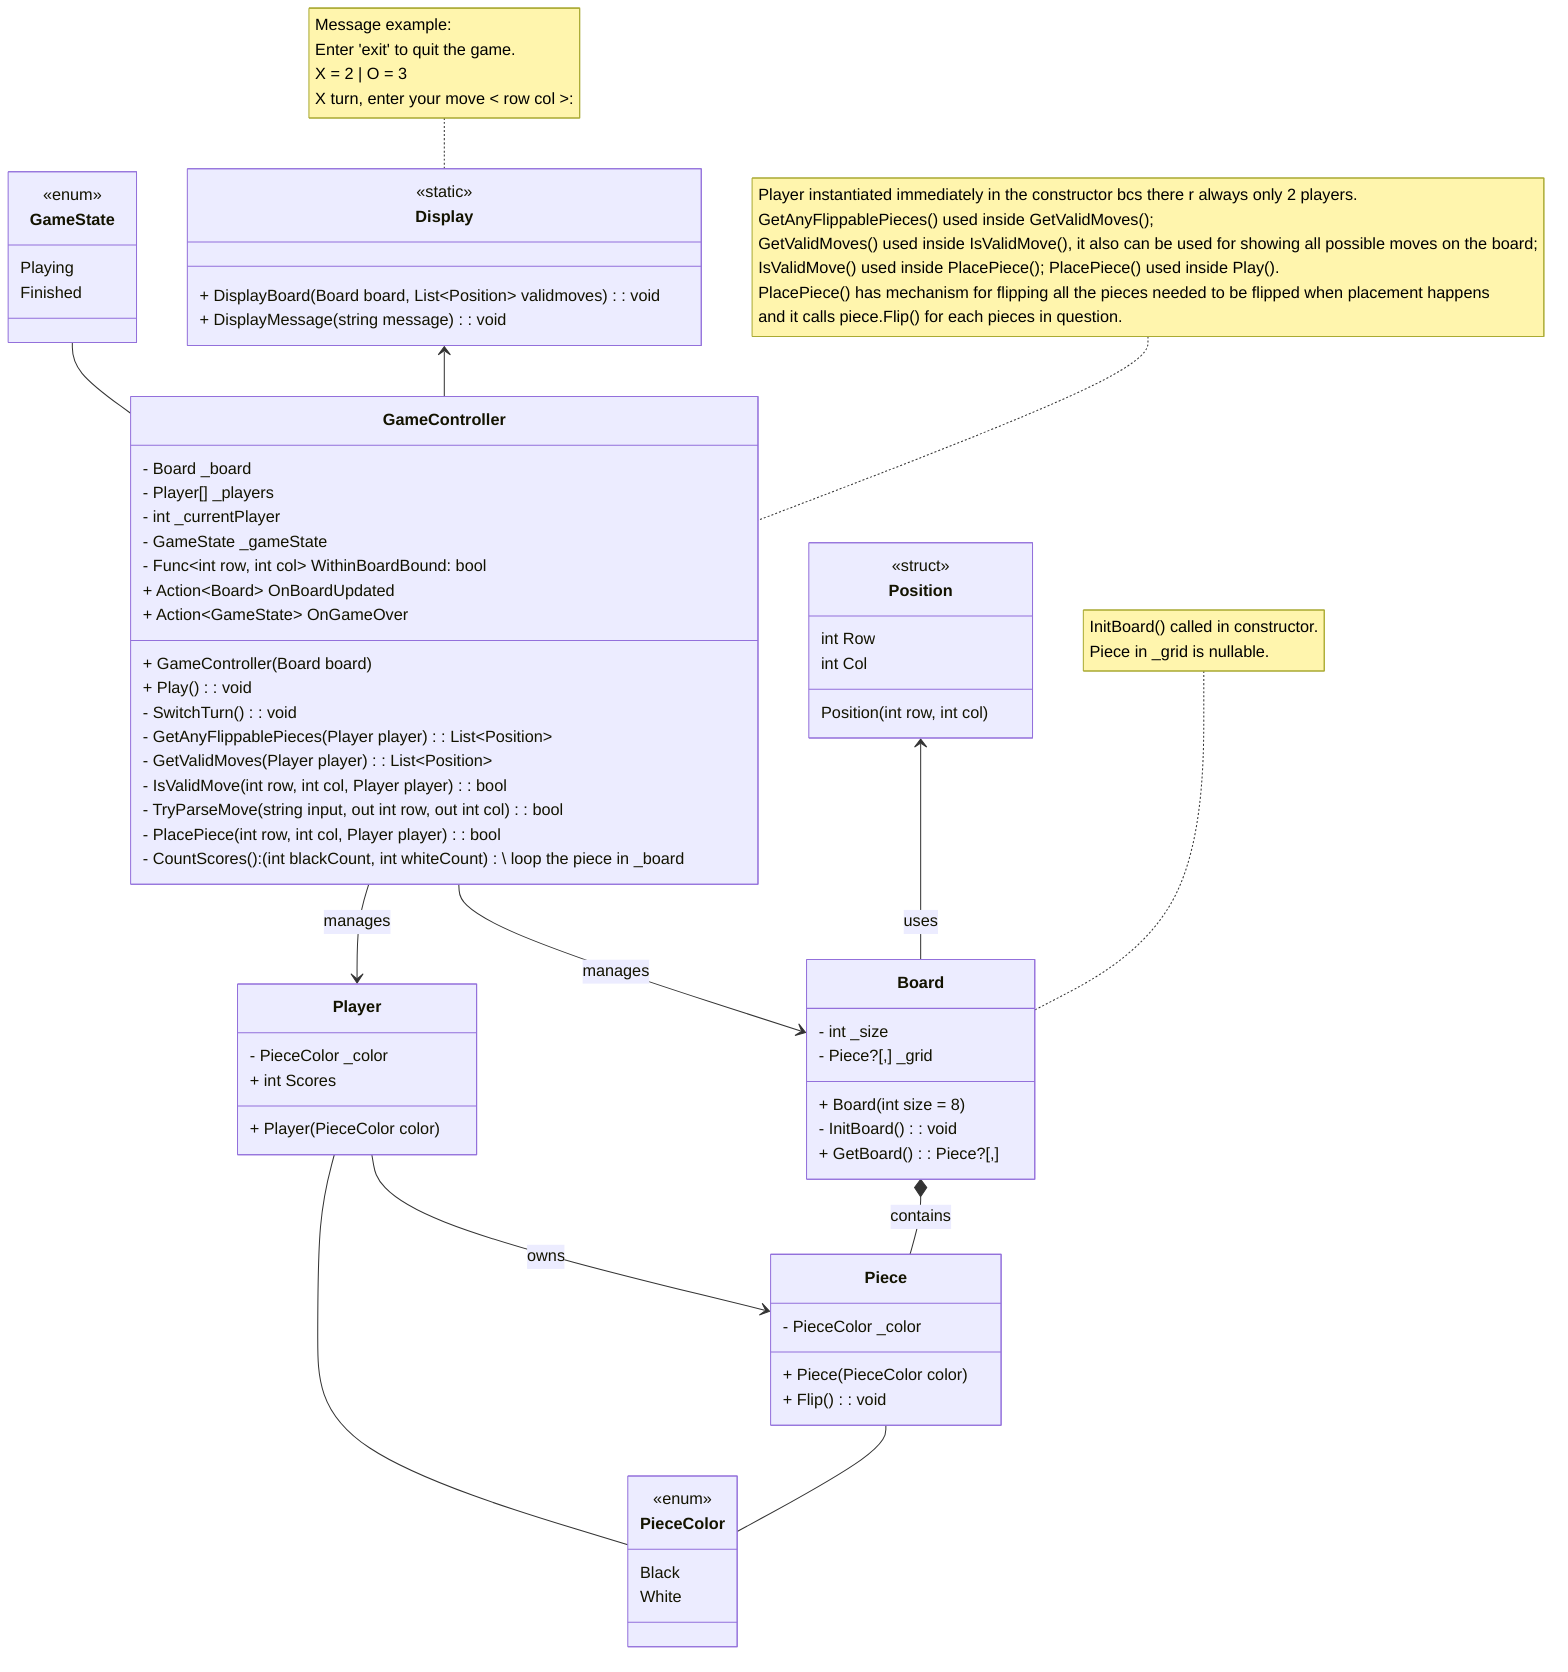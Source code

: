 classDiagram
    GameController --> Board : manages
    GameController --> Player : manages
    GameState -- GameController
    Display <-- GameController
    Board *-- Piece : contains
    Position <-- Board : uses
    Player --> Piece : owns
    Player -- PieceColor
    Piece -- PieceColor

    class Display {
        <<static>>
        + DisplayBoard(Board board, List~Position~ validmoves): void
        + DisplayMessage(string message): void
    }
    note for Display "Message example:
    Enter 'exit' to quit the game.
    X = 2 | O = 3
    X turn, enter your move < row col >: 
    "

    class GameController {
        - Board _board
        - Player[] _players
        - int _currentPlayer
        - GameState _gameState
        + GameController(Board board)
        + Play(): void
        - SwitchTurn(): void
        - GetAnyFlippablePieces(Player player): List~Position~
        - GetValidMoves(Player player): List~Position~
        - IsValidMove(int row, int col, Player player): bool
        - Func~int row, int col~ WithinBoardBound: bool
        - TryParseMove(string input, out int row, out int col): bool
        - PlacePiece(int row, int col, Player player): bool
        - CountScores(): (int blackCount, int whiteCount) \\ loop the piece in _board
        + Action~Board~ OnBoardUpdated
        + Action~GameState~ OnGameOver
    }
    note for GameController "Player instantiated immediately in the constructor bcs there r always only 2 players.
    GetAnyFlippablePieces() used inside GetValidMoves();
    GetValidMoves() used inside IsValidMove(), it also can be used for showing all possible moves on the board;
    IsValidMove() used inside PlacePiece(); PlacePiece() used inside Play().
    PlacePiece() has mechanism for flipping all the pieces needed to be flipped when placement happens
    and it calls piece.Flip() for each pieces in question.
    "

    class Board {
        - int _size
        - Piece?[,] _grid
        + Board(int size = 8)
        - InitBoard(): void
        + GetBoard(): Piece?[,]
    }
    note for Board "InitBoard() called in constructor.
    Piece in _grid is nullable."

    class Piece {
        - PieceColor _color
        + Piece(PieceColor color)
        + Flip(): void
    }

    class Player {
        - PieceColor _color
        + int Scores
        + Player(PieceColor color)
    }

    class Position {
        <<struct>>
        int Row
        int Col
        Position(int row, int col)
    }

    class PieceColor {
        <<enum>>
        Black
        White
    }
    %% Black marked with X, White marked with O

    class GameState {
        <<enum>>
        Playing
        Finished
    }


%% Rules:

%% 2 players (Black & White), on 8x8 board.

%% Initial board: 4 pieces at the center with this configuration:
%% W B
%% B W

%% Black moves first.

%% Black (White) place a black (white) piece on the board, 
%% in such a way that there is at least one straight 
%% (horizontal, vertical, or diagonal) occupied line 
%% between the new piece and another black (white) piece, 
%% with one or more contiguous white (black) pieces between them.

%% After placing the piece, 
%% Black (White) flips all white pieces lying on a straight line
%% between the new piece and any existing black (white) pieces.

%% All flipped pieces are now black (white).

%% Players alternate taking turns.

%% If a player does not have any valid moves,
%% play passes back to the other player.

%% When neither player can move, the game ends.

%% A game of Othello may end before the board is completely filled.

%% The player with the most pieces on the board at the end of the game wins.

%% If both players have the same number of pieces, then the game is a draw.